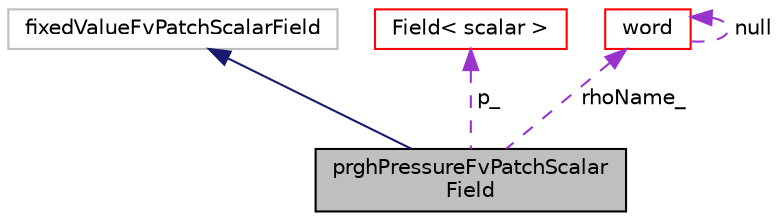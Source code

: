 digraph "prghPressureFvPatchScalarField"
{
  bgcolor="transparent";
  edge [fontname="Helvetica",fontsize="10",labelfontname="Helvetica",labelfontsize="10"];
  node [fontname="Helvetica",fontsize="10",shape=record];
  Node1 [label="prghPressureFvPatchScalar\lField",height=0.2,width=0.4,color="black", fillcolor="grey75", style="filled", fontcolor="black"];
  Node2 -> Node1 [dir="back",color="midnightblue",fontsize="10",style="solid",fontname="Helvetica"];
  Node2 [label="fixedValueFvPatchScalarField",height=0.2,width=0.4,color="grey75"];
  Node3 -> Node1 [dir="back",color="darkorchid3",fontsize="10",style="dashed",label=" p_" ,fontname="Helvetica"];
  Node3 [label="Field\< scalar \>",height=0.2,width=0.4,color="red",URL="$a00754.html"];
  Node4 -> Node1 [dir="back",color="darkorchid3",fontsize="10",style="dashed",label=" rhoName_" ,fontname="Helvetica"];
  Node4 [label="word",height=0.2,width=0.4,color="red",URL="$a02873.html",tooltip="A class for handling words, derived from string. "];
  Node4 -> Node4 [dir="back",color="darkorchid3",fontsize="10",style="dashed",label=" null" ,fontname="Helvetica"];
}
